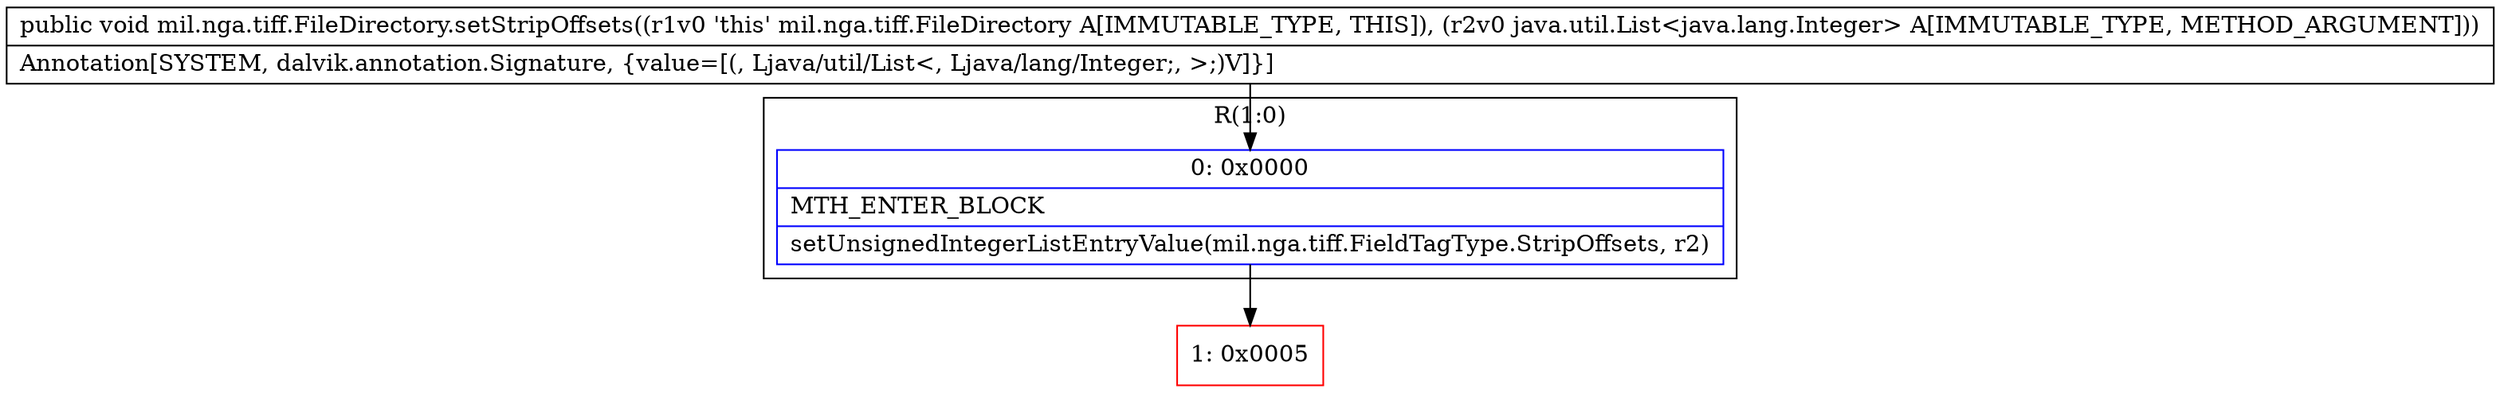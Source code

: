 digraph "CFG formil.nga.tiff.FileDirectory.setStripOffsets(Ljava\/util\/List;)V" {
subgraph cluster_Region_83874066 {
label = "R(1:0)";
node [shape=record,color=blue];
Node_0 [shape=record,label="{0\:\ 0x0000|MTH_ENTER_BLOCK\l|setUnsignedIntegerListEntryValue(mil.nga.tiff.FieldTagType.StripOffsets, r2)\l}"];
}
Node_1 [shape=record,color=red,label="{1\:\ 0x0005}"];
MethodNode[shape=record,label="{public void mil.nga.tiff.FileDirectory.setStripOffsets((r1v0 'this' mil.nga.tiff.FileDirectory A[IMMUTABLE_TYPE, THIS]), (r2v0 java.util.List\<java.lang.Integer\> A[IMMUTABLE_TYPE, METHOD_ARGUMENT]))  | Annotation[SYSTEM, dalvik.annotation.Signature, \{value=[(, Ljava\/util\/List\<, Ljava\/lang\/Integer;, \>;)V]\}]\l}"];
MethodNode -> Node_0;
Node_0 -> Node_1;
}

